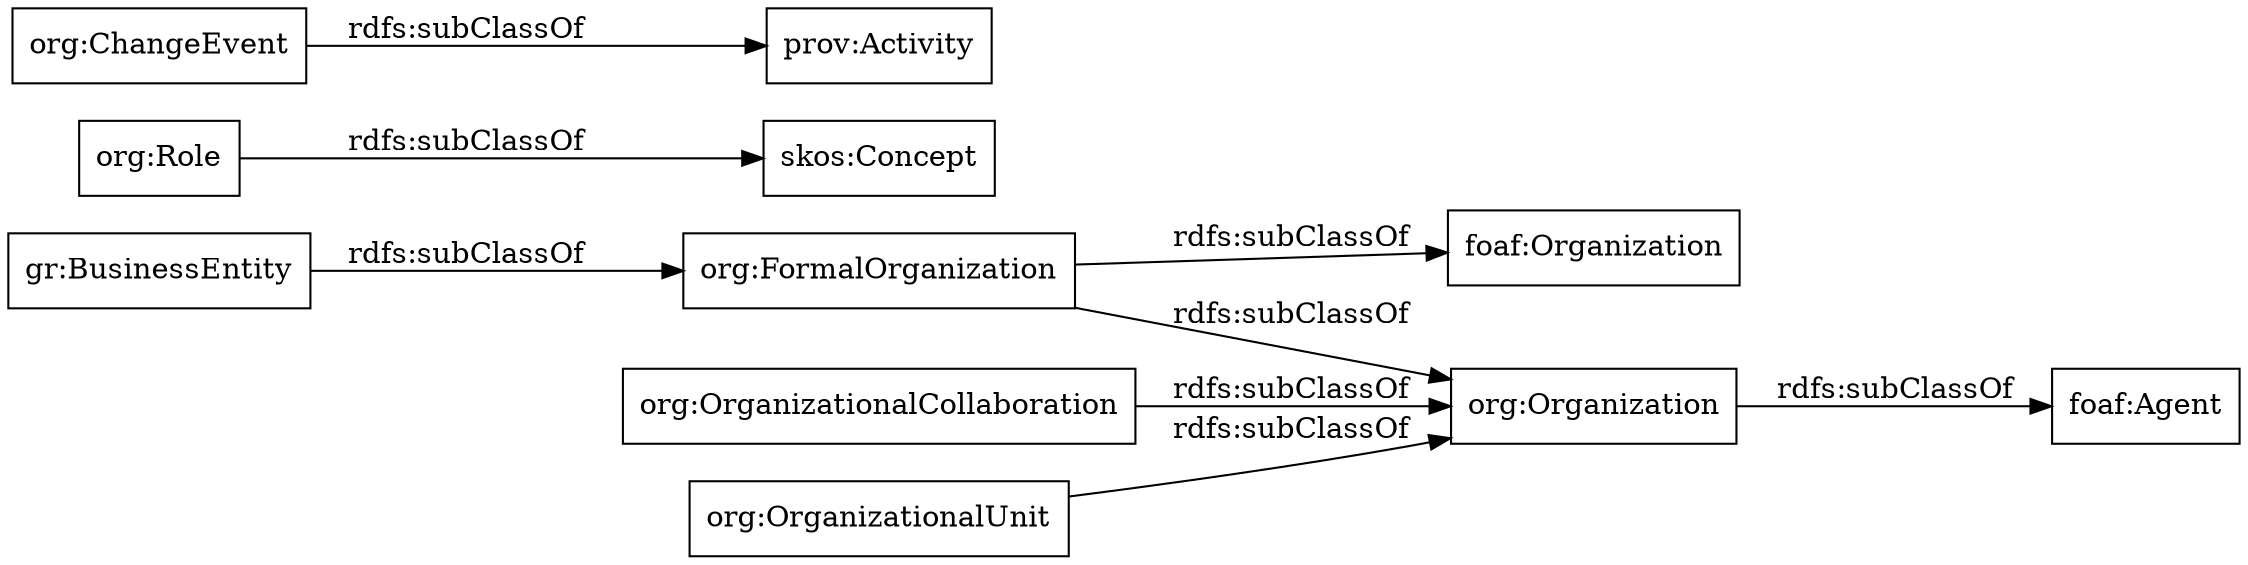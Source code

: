 digraph ar2dtool_diagram { 
rankdir=LR;
size="1000"
node [shape = rectangle, color="black"]; "foaf:Agent" "org:FormalOrganization" "org:OrganizationalCollaboration" "foaf:Organization" "skos:Concept" "prov:Activity" "org:Role" "org:Organization" "gr:BusinessEntity" "org:OrganizationalUnit" "org:ChangeEvent" ; /*classes style*/
	"gr:BusinessEntity" -> "org:FormalOrganization" [ label = "rdfs:subClassOf" ];
	"org:Organization" -> "foaf:Agent" [ label = "rdfs:subClassOf" ];
	"org:Role" -> "skos:Concept" [ label = "rdfs:subClassOf" ];
	"org:ChangeEvent" -> "prov:Activity" [ label = "rdfs:subClassOf" ];
	"org:FormalOrganization" -> "org:Organization" [ label = "rdfs:subClassOf" ];
	"org:FormalOrganization" -> "foaf:Organization" [ label = "rdfs:subClassOf" ];
	"org:OrganizationalCollaboration" -> "org:Organization" [ label = "rdfs:subClassOf" ];
	"org:OrganizationalUnit" -> "org:Organization" [ label = "rdfs:subClassOf" ];

}
